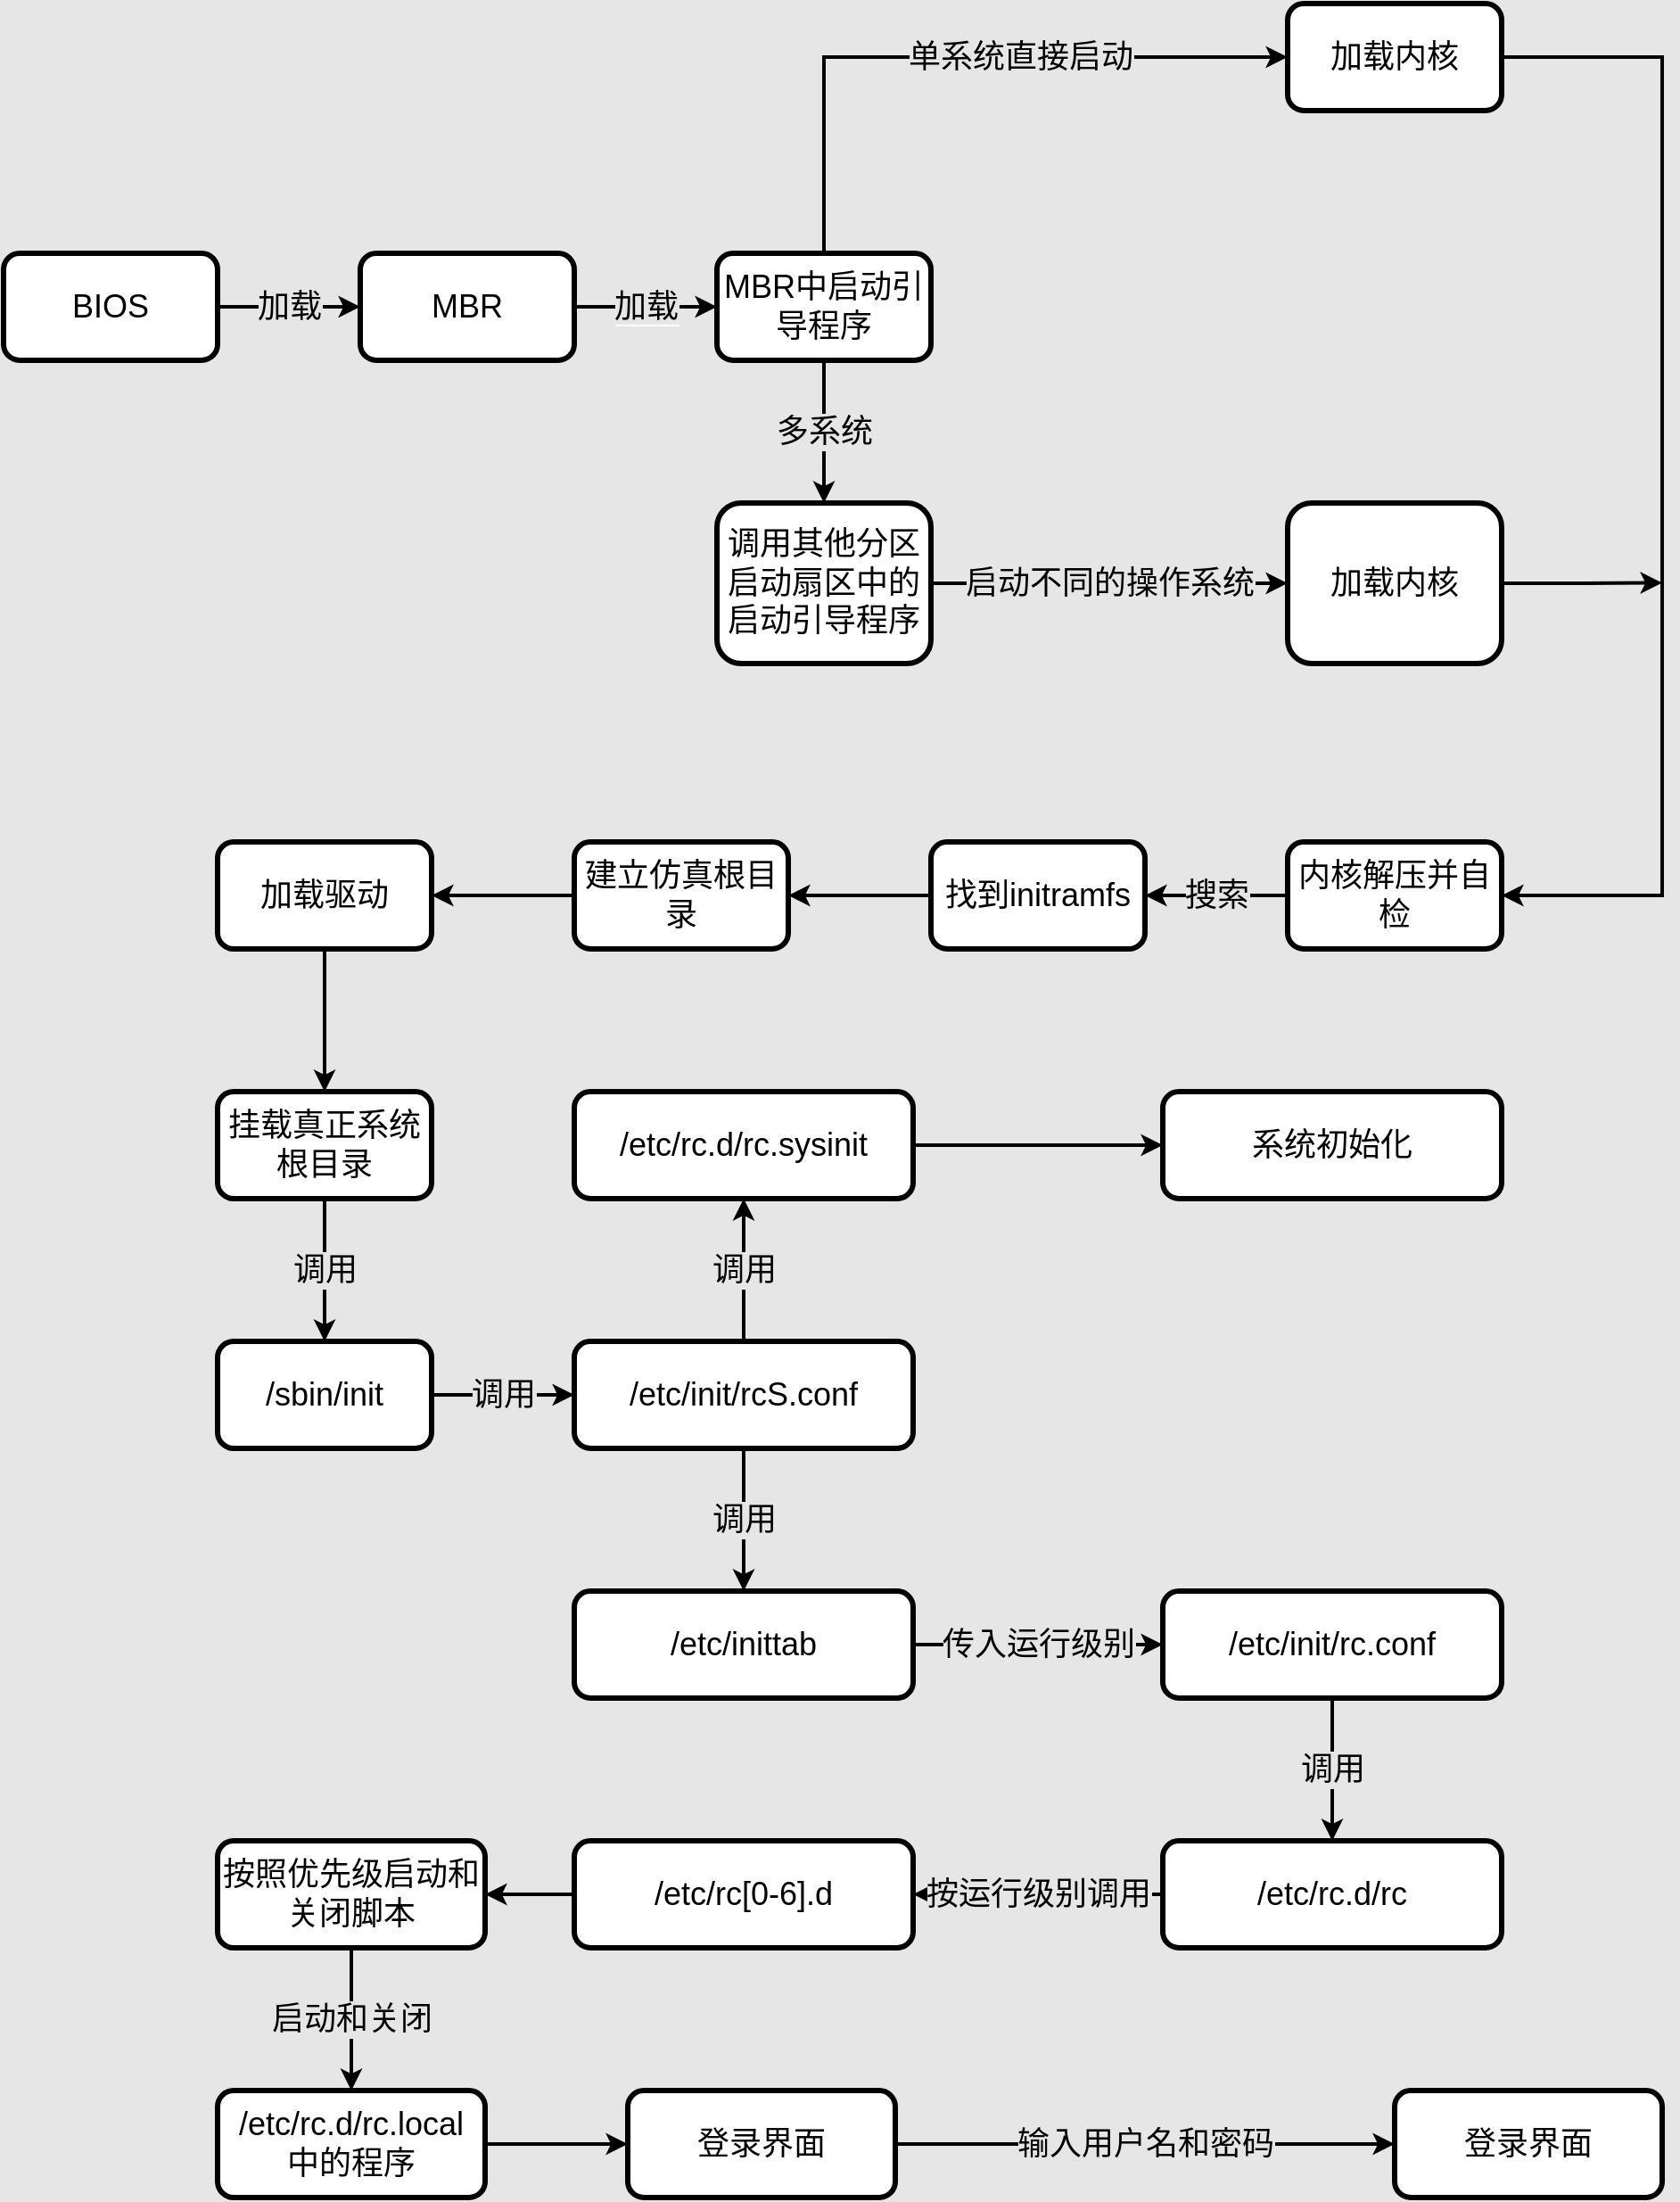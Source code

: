 <mxfile version="11.0.8" type="device"><diagram id="HNHOExH6vUcKN6rmi0Rr" name="Page-1"><mxGraphModel dx="1063" dy="661" grid="1" gridSize="10" guides="1" tooltips="1" connect="1" arrows="1" fold="1" page="1" pageScale="1" pageWidth="1654" pageHeight="2336" background="#E6E6E6" math="0" shadow="0"><root><mxCell id="0"/><mxCell id="1" parent="0"/><mxCell id="ixLarQKNSSEJeKVnBjbi-3" value="&lt;font style=&quot;font-size: 18px&quot;&gt;加载&lt;/font&gt;" style="edgeStyle=orthogonalEdgeStyle;rounded=0;orthogonalLoop=1;jettySize=auto;html=1;strokeWidth=2;labelBackgroundColor=#E6E6E6;" edge="1" parent="1" source="ixLarQKNSSEJeKVnBjbi-1" target="ixLarQKNSSEJeKVnBjbi-2"><mxGeometry relative="1" as="geometry"/></mxCell><mxCell id="ixLarQKNSSEJeKVnBjbi-1" value="&lt;font style=&quot;font-size: 18px&quot;&gt;BIOS&lt;/font&gt;" style="rounded=1;whiteSpace=wrap;html=1;glass=0;comic=0;strokeWidth=3;" vertex="1" parent="1"><mxGeometry x="90" y="210" width="120" height="60" as="geometry"/></mxCell><mxCell id="ixLarQKNSSEJeKVnBjbi-5" value="&lt;font style=&quot;font-size: 18px ; background-color: rgb(230 , 230 , 230)&quot;&gt;加载&lt;/font&gt;" style="edgeStyle=orthogonalEdgeStyle;rounded=0;orthogonalLoop=1;jettySize=auto;html=1;strokeWidth=2;" edge="1" parent="1" source="ixLarQKNSSEJeKVnBjbi-2" target="ixLarQKNSSEJeKVnBjbi-4"><mxGeometry relative="1" as="geometry"/></mxCell><mxCell id="ixLarQKNSSEJeKVnBjbi-2" value="&lt;font style=&quot;font-size: 18px&quot;&gt;MBR&lt;/font&gt;" style="rounded=1;whiteSpace=wrap;html=1;glass=0;comic=0;strokeWidth=3;" vertex="1" parent="1"><mxGeometry x="290" y="210" width="120" height="60" as="geometry"/></mxCell><mxCell id="ixLarQKNSSEJeKVnBjbi-7" value="&lt;font style=&quot;font-size: 18px;&quot;&gt;单系统直接启动&lt;/font&gt;" style="edgeStyle=orthogonalEdgeStyle;rounded=0;orthogonalLoop=1;jettySize=auto;html=1;strokeWidth=2;fontSize=18;labelBackgroundColor=#E6E6E6;" edge="1" parent="1" source="ixLarQKNSSEJeKVnBjbi-4" target="ixLarQKNSSEJeKVnBjbi-6"><mxGeometry x="0.189" relative="1" as="geometry"><Array as="points"><mxPoint x="550" y="100"/></Array><mxPoint as="offset"/></mxGeometry></mxCell><mxCell id="ixLarQKNSSEJeKVnBjbi-9" value="多系统" style="edgeStyle=orthogonalEdgeStyle;rounded=0;orthogonalLoop=1;jettySize=auto;html=1;strokeWidth=2;fontSize=18;labelBackgroundColor=#E6E6E6;" edge="1" parent="1" source="ixLarQKNSSEJeKVnBjbi-4" target="ixLarQKNSSEJeKVnBjbi-8"><mxGeometry relative="1" as="geometry"/></mxCell><mxCell id="ixLarQKNSSEJeKVnBjbi-4" value="&lt;font style=&quot;font-size: 18px&quot;&gt;MBR中启动引导程序&lt;/font&gt;" style="rounded=1;whiteSpace=wrap;html=1;glass=0;comic=0;strokeWidth=3;" vertex="1" parent="1"><mxGeometry x="490" y="210" width="120" height="60" as="geometry"/></mxCell><mxCell id="ixLarQKNSSEJeKVnBjbi-11" value="启动不同的操作系统" style="edgeStyle=orthogonalEdgeStyle;rounded=0;orthogonalLoop=1;jettySize=auto;html=1;labelBackgroundColor=#E6E6E6;strokeWidth=2;fontSize=18;" edge="1" parent="1" source="ixLarQKNSSEJeKVnBjbi-8" target="ixLarQKNSSEJeKVnBjbi-10"><mxGeometry relative="1" as="geometry"/></mxCell><mxCell id="ixLarQKNSSEJeKVnBjbi-8" value="调用其他分区启动扇区中的启动引导程序" style="rounded=1;whiteSpace=wrap;html=1;glass=0;comic=0;strokeWidth=3;fontSize=18;" vertex="1" parent="1"><mxGeometry x="490" y="350" width="120" height="90" as="geometry"/></mxCell><mxCell id="ixLarQKNSSEJeKVnBjbi-15" style="edgeStyle=orthogonalEdgeStyle;rounded=0;orthogonalLoop=1;jettySize=auto;html=1;exitX=1;exitY=0.5;exitDx=0;exitDy=0;labelBackgroundColor=#E6E6E6;strokeWidth=2;fontSize=18;" edge="1" parent="1" source="ixLarQKNSSEJeKVnBjbi-10"><mxGeometry relative="1" as="geometry"><mxPoint x="1020" y="394.714" as="targetPoint"/></mxGeometry></mxCell><mxCell id="ixLarQKNSSEJeKVnBjbi-10" value="加载内核" style="rounded=1;whiteSpace=wrap;html=1;glass=0;comic=0;strokeWidth=3;fontSize=18;" vertex="1" parent="1"><mxGeometry x="810" y="350" width="120" height="90" as="geometry"/></mxCell><mxCell id="ixLarQKNSSEJeKVnBjbi-14" value="" style="edgeStyle=orthogonalEdgeStyle;rounded=0;orthogonalLoop=1;jettySize=auto;html=1;labelBackgroundColor=#E6E6E6;strokeWidth=2;fontSize=18;" edge="1" parent="1" source="ixLarQKNSSEJeKVnBjbi-6" target="ixLarQKNSSEJeKVnBjbi-13"><mxGeometry relative="1" as="geometry"><Array as="points"><mxPoint x="1020" y="100.0"/><mxPoint x="1020" y="570"/></Array></mxGeometry></mxCell><mxCell id="ixLarQKNSSEJeKVnBjbi-6" value="加载内核" style="rounded=1;whiteSpace=wrap;html=1;glass=0;comic=0;strokeWidth=3;fontSize=18;" vertex="1" parent="1"><mxGeometry x="810" y="70" width="120" height="60" as="geometry"/></mxCell><mxCell id="ixLarQKNSSEJeKVnBjbi-17" value="搜索" style="edgeStyle=orthogonalEdgeStyle;rounded=0;orthogonalLoop=1;jettySize=auto;html=1;labelBackgroundColor=#E6E6E6;strokeWidth=2;fontSize=18;" edge="1" parent="1" source="ixLarQKNSSEJeKVnBjbi-13" target="ixLarQKNSSEJeKVnBjbi-16"><mxGeometry relative="1" as="geometry"/></mxCell><mxCell id="ixLarQKNSSEJeKVnBjbi-13" value="内核解压并自检" style="rounded=1;whiteSpace=wrap;html=1;glass=0;comic=0;strokeWidth=3;fontSize=18;" vertex="1" parent="1"><mxGeometry x="810" y="540" width="120" height="60" as="geometry"/></mxCell><mxCell id="ixLarQKNSSEJeKVnBjbi-19" value="" style="edgeStyle=orthogonalEdgeStyle;rounded=0;orthogonalLoop=1;jettySize=auto;html=1;labelBackgroundColor=#E6E6E6;strokeWidth=2;fontSize=18;" edge="1" parent="1" source="ixLarQKNSSEJeKVnBjbi-16" target="ixLarQKNSSEJeKVnBjbi-18"><mxGeometry relative="1" as="geometry"/></mxCell><mxCell id="ixLarQKNSSEJeKVnBjbi-16" value="找到initramfs" style="rounded=1;whiteSpace=wrap;html=1;glass=0;comic=0;strokeWidth=3;fontSize=18;" vertex="1" parent="1"><mxGeometry x="610" y="540" width="120" height="60" as="geometry"/></mxCell><mxCell id="ixLarQKNSSEJeKVnBjbi-21" value="" style="edgeStyle=orthogonalEdgeStyle;rounded=0;orthogonalLoop=1;jettySize=auto;html=1;labelBackgroundColor=#E6E6E6;strokeWidth=2;fontSize=18;" edge="1" parent="1" source="ixLarQKNSSEJeKVnBjbi-18" target="ixLarQKNSSEJeKVnBjbi-20"><mxGeometry relative="1" as="geometry"/></mxCell><mxCell id="ixLarQKNSSEJeKVnBjbi-18" value="建立仿真根目录" style="rounded=1;whiteSpace=wrap;html=1;glass=0;comic=0;strokeWidth=3;fontSize=18;" vertex="1" parent="1"><mxGeometry x="410" y="540" width="120" height="60" as="geometry"/></mxCell><mxCell id="ixLarQKNSSEJeKVnBjbi-23" value="" style="edgeStyle=orthogonalEdgeStyle;rounded=0;orthogonalLoop=1;jettySize=auto;html=1;labelBackgroundColor=#E6E6E6;strokeWidth=2;fontSize=18;" edge="1" parent="1" source="ixLarQKNSSEJeKVnBjbi-20" target="ixLarQKNSSEJeKVnBjbi-22"><mxGeometry relative="1" as="geometry"/></mxCell><mxCell id="ixLarQKNSSEJeKVnBjbi-20" value="加载驱动" style="rounded=1;whiteSpace=wrap;html=1;glass=0;comic=0;strokeWidth=3;fontSize=18;" vertex="1" parent="1"><mxGeometry x="210" y="540" width="120" height="60" as="geometry"/></mxCell><mxCell id="ixLarQKNSSEJeKVnBjbi-25" value="调用" style="edgeStyle=orthogonalEdgeStyle;rounded=0;orthogonalLoop=1;jettySize=auto;html=1;labelBackgroundColor=#E6E6E6;strokeWidth=2;fontSize=18;" edge="1" parent="1" source="ixLarQKNSSEJeKVnBjbi-22" target="ixLarQKNSSEJeKVnBjbi-24"><mxGeometry relative="1" as="geometry"/></mxCell><mxCell id="ixLarQKNSSEJeKVnBjbi-22" value="挂载真正系统根目录" style="rounded=1;whiteSpace=wrap;html=1;glass=0;comic=0;strokeWidth=3;fontSize=18;" vertex="1" parent="1"><mxGeometry x="210" y="680" width="120" height="60" as="geometry"/></mxCell><mxCell id="ixLarQKNSSEJeKVnBjbi-27" value="调用" style="edgeStyle=orthogonalEdgeStyle;rounded=0;orthogonalLoop=1;jettySize=auto;html=1;labelBackgroundColor=#E6E6E6;strokeWidth=2;fontSize=18;" edge="1" parent="1" source="ixLarQKNSSEJeKVnBjbi-24" target="ixLarQKNSSEJeKVnBjbi-26"><mxGeometry relative="1" as="geometry"/></mxCell><mxCell id="ixLarQKNSSEJeKVnBjbi-24" value="/sbin/init" style="rounded=1;whiteSpace=wrap;html=1;glass=0;comic=0;strokeWidth=3;fontSize=18;" vertex="1" parent="1"><mxGeometry x="210" y="820" width="120" height="60" as="geometry"/></mxCell><mxCell id="ixLarQKNSSEJeKVnBjbi-29" value="调用" style="edgeStyle=orthogonalEdgeStyle;rounded=0;orthogonalLoop=1;jettySize=auto;html=1;labelBackgroundColor=#E6E6E6;strokeWidth=2;fontSize=18;" edge="1" parent="1" source="ixLarQKNSSEJeKVnBjbi-26" target="ixLarQKNSSEJeKVnBjbi-28"><mxGeometry relative="1" as="geometry"/></mxCell><mxCell id="ixLarQKNSSEJeKVnBjbi-31" value="调用" style="edgeStyle=orthogonalEdgeStyle;rounded=0;orthogonalLoop=1;jettySize=auto;html=1;labelBackgroundColor=#E6E6E6;strokeWidth=2;fontSize=18;" edge="1" parent="1" source="ixLarQKNSSEJeKVnBjbi-26" target="ixLarQKNSSEJeKVnBjbi-30"><mxGeometry relative="1" as="geometry"/></mxCell><mxCell id="ixLarQKNSSEJeKVnBjbi-26" value="/etc/init/rcS.conf" style="rounded=1;whiteSpace=wrap;html=1;glass=0;comic=0;strokeWidth=3;fontSize=18;" vertex="1" parent="1"><mxGeometry x="410" y="820" width="190" height="60" as="geometry"/></mxCell><mxCell id="ixLarQKNSSEJeKVnBjbi-35" value="传入运行级别" style="edgeStyle=orthogonalEdgeStyle;rounded=0;orthogonalLoop=1;jettySize=auto;html=1;labelBackgroundColor=#E6E6E6;strokeWidth=2;fontSize=18;" edge="1" parent="1" source="ixLarQKNSSEJeKVnBjbi-30" target="ixLarQKNSSEJeKVnBjbi-34"><mxGeometry relative="1" as="geometry"/></mxCell><mxCell id="ixLarQKNSSEJeKVnBjbi-30" value="/etc/inittab" style="rounded=1;whiteSpace=wrap;html=1;glass=0;comic=0;strokeWidth=3;fontSize=18;" vertex="1" parent="1"><mxGeometry x="410" y="960" width="190" height="60" as="geometry"/></mxCell><mxCell id="ixLarQKNSSEJeKVnBjbi-39" value="调用" style="edgeStyle=orthogonalEdgeStyle;rounded=0;orthogonalLoop=1;jettySize=auto;html=1;labelBackgroundColor=#E6E6E6;strokeWidth=2;fontSize=18;" edge="1" parent="1" source="ixLarQKNSSEJeKVnBjbi-34" target="ixLarQKNSSEJeKVnBjbi-38"><mxGeometry relative="1" as="geometry"/></mxCell><mxCell id="ixLarQKNSSEJeKVnBjbi-34" value="/etc/init/rc.conf" style="rounded=1;whiteSpace=wrap;html=1;glass=0;comic=0;strokeWidth=3;fontSize=18;" vertex="1" parent="1"><mxGeometry x="740" y="960" width="190" height="60" as="geometry"/></mxCell><mxCell id="ixLarQKNSSEJeKVnBjbi-41" value="按运行级别调用" style="edgeStyle=orthogonalEdgeStyle;rounded=0;orthogonalLoop=1;jettySize=auto;html=1;labelBackgroundColor=#E6E6E6;strokeWidth=2;fontSize=18;" edge="1" parent="1" source="ixLarQKNSSEJeKVnBjbi-38" target="ixLarQKNSSEJeKVnBjbi-40"><mxGeometry relative="1" as="geometry"/></mxCell><mxCell id="ixLarQKNSSEJeKVnBjbi-38" value="/etc/rc.d/rc" style="rounded=1;whiteSpace=wrap;html=1;glass=0;comic=0;strokeWidth=3;fontSize=18;" vertex="1" parent="1"><mxGeometry x="740" y="1100" width="190" height="60" as="geometry"/></mxCell><mxCell id="ixLarQKNSSEJeKVnBjbi-43" value="" style="edgeStyle=orthogonalEdgeStyle;rounded=0;orthogonalLoop=1;jettySize=auto;html=1;labelBackgroundColor=#E6E6E6;strokeWidth=2;fontSize=18;" edge="1" parent="1" source="ixLarQKNSSEJeKVnBjbi-40" target="ixLarQKNSSEJeKVnBjbi-42"><mxGeometry relative="1" as="geometry"/></mxCell><mxCell id="ixLarQKNSSEJeKVnBjbi-40" value="/etc/rc[0-6].d" style="rounded=1;whiteSpace=wrap;html=1;glass=0;comic=0;strokeWidth=3;fontSize=18;" vertex="1" parent="1"><mxGeometry x="410" y="1100" width="190" height="60" as="geometry"/></mxCell><mxCell id="ixLarQKNSSEJeKVnBjbi-45" value="启动和关闭" style="edgeStyle=orthogonalEdgeStyle;rounded=0;orthogonalLoop=1;jettySize=auto;html=1;labelBackgroundColor=#E6E6E6;strokeWidth=2;fontSize=18;" edge="1" parent="1" source="ixLarQKNSSEJeKVnBjbi-42" target="ixLarQKNSSEJeKVnBjbi-44"><mxGeometry relative="1" as="geometry"/></mxCell><mxCell id="ixLarQKNSSEJeKVnBjbi-42" value="按照优先级启动和关闭脚本" style="rounded=1;whiteSpace=wrap;html=1;glass=0;comic=0;strokeWidth=3;fontSize=18;" vertex="1" parent="1"><mxGeometry x="210" y="1100" width="150" height="60" as="geometry"/></mxCell><mxCell id="ixLarQKNSSEJeKVnBjbi-47" value="" style="edgeStyle=orthogonalEdgeStyle;rounded=0;orthogonalLoop=1;jettySize=auto;html=1;labelBackgroundColor=#E6E6E6;strokeWidth=2;fontSize=18;" edge="1" parent="1" source="ixLarQKNSSEJeKVnBjbi-44" target="ixLarQKNSSEJeKVnBjbi-46"><mxGeometry relative="1" as="geometry"/></mxCell><mxCell id="ixLarQKNSSEJeKVnBjbi-44" value="/etc/rc.d/rc.local 中的程序" style="rounded=1;whiteSpace=wrap;html=1;glass=0;comic=0;strokeWidth=3;fontSize=18;" vertex="1" parent="1"><mxGeometry x="210" y="1240" width="150" height="60" as="geometry"/></mxCell><mxCell id="ixLarQKNSSEJeKVnBjbi-49" value="输入用户名和密码" style="edgeStyle=orthogonalEdgeStyle;rounded=0;orthogonalLoop=1;jettySize=auto;html=1;labelBackgroundColor=#E6E6E6;strokeWidth=2;fontSize=18;" edge="1" parent="1" source="ixLarQKNSSEJeKVnBjbi-46" target="ixLarQKNSSEJeKVnBjbi-48"><mxGeometry relative="1" as="geometry"/></mxCell><mxCell id="ixLarQKNSSEJeKVnBjbi-46" value="登录界面" style="rounded=1;whiteSpace=wrap;html=1;glass=0;comic=0;strokeWidth=3;fontSize=18;" vertex="1" parent="1"><mxGeometry x="440" y="1240" width="150" height="60" as="geometry"/></mxCell><mxCell id="ixLarQKNSSEJeKVnBjbi-48" value="登录界面" style="rounded=1;whiteSpace=wrap;html=1;glass=0;comic=0;strokeWidth=3;fontSize=18;" vertex="1" parent="1"><mxGeometry x="870" y="1240" width="150" height="60" as="geometry"/></mxCell><mxCell id="ixLarQKNSSEJeKVnBjbi-33" value="" style="edgeStyle=orthogonalEdgeStyle;rounded=0;orthogonalLoop=1;jettySize=auto;html=1;labelBackgroundColor=#E6E6E6;strokeWidth=2;fontSize=18;" edge="1" parent="1" source="ixLarQKNSSEJeKVnBjbi-28" target="ixLarQKNSSEJeKVnBjbi-32"><mxGeometry relative="1" as="geometry"/></mxCell><mxCell id="ixLarQKNSSEJeKVnBjbi-28" value="/etc/rc.d/rc.sysinit" style="rounded=1;whiteSpace=wrap;html=1;glass=0;comic=0;strokeWidth=3;fontSize=18;" vertex="1" parent="1"><mxGeometry x="410" y="680" width="190" height="60" as="geometry"/></mxCell><mxCell id="ixLarQKNSSEJeKVnBjbi-32" value="系统初始化" style="rounded=1;whiteSpace=wrap;html=1;glass=0;comic=0;strokeWidth=3;fontSize=18;" vertex="1" parent="1"><mxGeometry x="740" y="680" width="190" height="60" as="geometry"/></mxCell></root></mxGraphModel></diagram></mxfile>